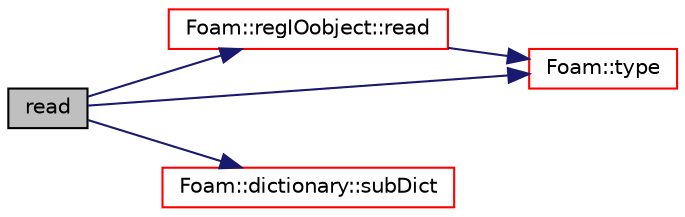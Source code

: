 digraph "read"
{
  bgcolor="transparent";
  edge [fontname="Helvetica",fontsize="10",labelfontname="Helvetica",labelfontsize="10"];
  node [fontname="Helvetica",fontsize="10",shape=record];
  rankdir="LR";
  Node795 [label="read",height=0.2,width=0.4,color="black", fillcolor="grey75", style="filled", fontcolor="black"];
  Node795 -> Node796 [color="midnightblue",fontsize="10",style="solid",fontname="Helvetica"];
  Node796 [label="Foam::regIOobject::read",height=0.2,width=0.4,color="red",URL="$a27441.html#af816873151ddb0126e98bb2f914d8ed5",tooltip="Read object. "];
  Node796 -> Node803 [color="midnightblue",fontsize="10",style="solid",fontname="Helvetica"];
  Node803 [label="Foam::type",height=0.2,width=0.4,color="red",URL="$a21851.html#aec48583af672626378f501eb9fc32cd1",tooltip="Return the file type: DIRECTORY or FILE. "];
  Node795 -> Node838 [color="midnightblue",fontsize="10",style="solid",fontname="Helvetica"];
  Node838 [label="Foam::dictionary::subDict",height=0.2,width=0.4,color="red",URL="$a27129.html#aaa26b5f2da6aff5a6a59af5407f1bf59",tooltip="Find and return a sub-dictionary. "];
  Node795 -> Node803 [color="midnightblue",fontsize="10",style="solid",fontname="Helvetica"];
}
